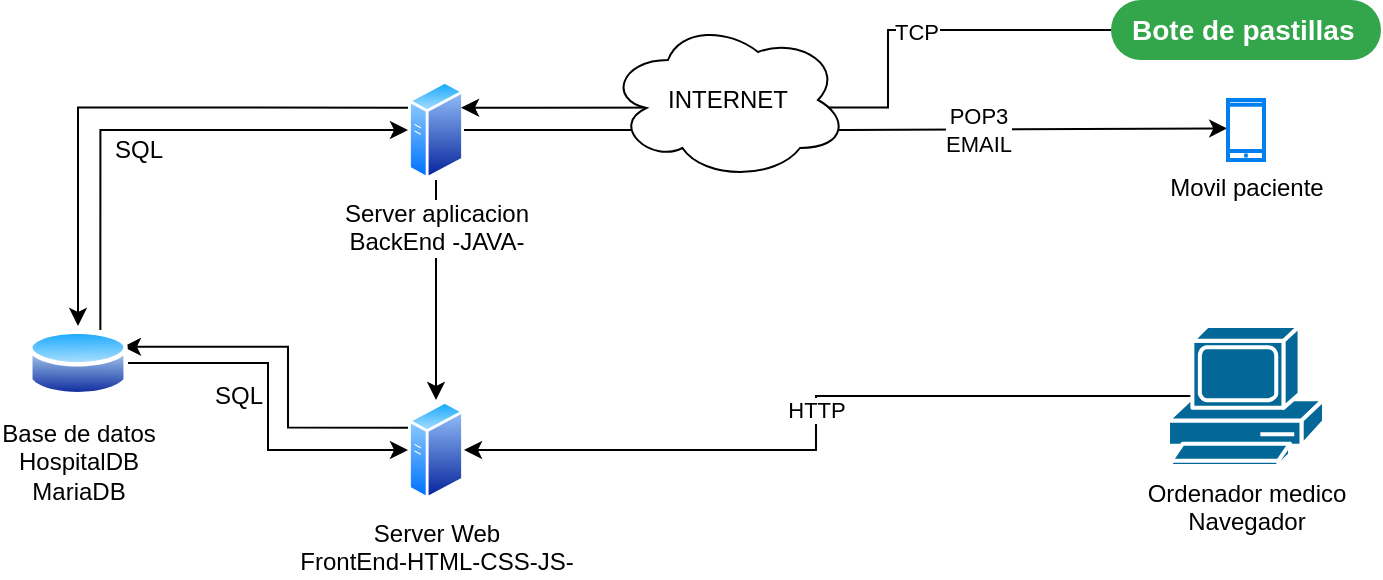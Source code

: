 <mxfile version="20.8.10" type="device"><diagram name="Página-1" id="sSAAhYFjsWj5exUGI2rj"><mxGraphModel dx="1036" dy="654" grid="1" gridSize="10" guides="1" tooltips="1" connect="1" arrows="1" fold="1" page="1" pageScale="1" pageWidth="827" pageHeight="1169" math="0" shadow="0"><root><mxCell id="0"/><mxCell id="1" parent="0"/><mxCell id="xlnKnKPdcKaKKsTgQSwj-9" style="edgeStyle=orthogonalEdgeStyle;rounded=0;orthogonalLoop=1;jettySize=auto;html=1;exitX=0;exitY=0.25;exitDx=0;exitDy=0;entryX=0.5;entryY=0;entryDx=0;entryDy=0;" parent="1" source="xlnKnKPdcKaKKsTgQSwj-1" target="xlnKnKPdcKaKKsTgQSwj-7" edge="1"><mxGeometry relative="1" as="geometry"/></mxCell><mxCell id="xlnKnKPdcKaKKsTgQSwj-13" style="edgeStyle=orthogonalEdgeStyle;rounded=0;orthogonalLoop=1;jettySize=auto;html=1;exitX=0.5;exitY=1;exitDx=0;exitDy=0;entryX=0.5;entryY=0;entryDx=0;entryDy=0;" parent="1" source="xlnKnKPdcKaKKsTgQSwj-1" target="xlnKnKPdcKaKKsTgQSwj-2" edge="1"><mxGeometry relative="1" as="geometry"/></mxCell><mxCell id="xlnKnKPdcKaKKsTgQSwj-14" style="edgeStyle=orthogonalEdgeStyle;rounded=0;orthogonalLoop=1;jettySize=auto;html=1;exitX=1;exitY=0.5;exitDx=0;exitDy=0;entryX=-0.022;entryY=0.473;entryDx=0;entryDy=0;entryPerimeter=0;" parent="1" source="xlnKnKPdcKaKKsTgQSwj-1" target="xlnKnKPdcKaKKsTgQSwj-4" edge="1"><mxGeometry relative="1" as="geometry"/></mxCell><mxCell id="zN53EQkcRdaGeCwE5rBe-2" value="POP3&lt;br&gt;EMAIL" style="edgeLabel;html=1;align=center;verticalAlign=middle;resizable=0;points=[];" vertex="1" connectable="0" parent="xlnKnKPdcKaKKsTgQSwj-14"><mxGeometry x="0.351" y="-1" relative="1" as="geometry"><mxPoint x="-1" as="offset"/></mxGeometry></mxCell><mxCell id="xlnKnKPdcKaKKsTgQSwj-1" value="Server aplicacion&lt;br&gt;BackEnd -JAVA-" style="aspect=fixed;perimeter=ellipsePerimeter;html=1;align=center;shadow=0;dashed=0;spacingTop=3;image;image=img/lib/active_directory/generic_server.svg;" parent="1" vertex="1"><mxGeometry x="220" y="150" width="28.0" height="50" as="geometry"/></mxCell><mxCell id="xlnKnKPdcKaKKsTgQSwj-11" style="edgeStyle=orthogonalEdgeStyle;rounded=0;orthogonalLoop=1;jettySize=auto;html=1;exitX=0;exitY=0.25;exitDx=0;exitDy=0;entryX=1;entryY=0.25;entryDx=0;entryDy=0;" parent="1" source="xlnKnKPdcKaKKsTgQSwj-2" target="xlnKnKPdcKaKKsTgQSwj-7" edge="1"><mxGeometry relative="1" as="geometry"><Array as="points"><mxPoint x="160" y="324"/><mxPoint x="160" y="283"/></Array></mxGeometry></mxCell><mxCell id="xlnKnKPdcKaKKsTgQSwj-2" value="Server Web&lt;br&gt;FrontEnd-HTML-CSS-JS-" style="aspect=fixed;perimeter=ellipsePerimeter;html=1;align=center;shadow=0;dashed=0;spacingTop=3;image;image=img/lib/active_directory/generic_server.svg;" parent="1" vertex="1"><mxGeometry x="220" y="310" width="28.0" height="50" as="geometry"/></mxCell><mxCell id="xlnKnKPdcKaKKsTgQSwj-16" value="HTTP" style="edgeStyle=orthogonalEdgeStyle;rounded=0;orthogonalLoop=1;jettySize=auto;html=1;exitX=0.16;exitY=0.5;exitDx=0;exitDy=0;exitPerimeter=0;entryX=1;entryY=0.5;entryDx=0;entryDy=0;" parent="1" source="xlnKnKPdcKaKKsTgQSwj-3" target="xlnKnKPdcKaKKsTgQSwj-2" edge="1"><mxGeometry relative="1" as="geometry"/></mxCell><mxCell id="xlnKnKPdcKaKKsTgQSwj-3" value="Ordenador medico&lt;br&gt;Navegador" style="shape=mxgraph.cisco.computers_and_peripherals.pc;html=1;pointerEvents=1;dashed=0;fillColor=#036897;strokeColor=#ffffff;strokeWidth=2;verticalLabelPosition=bottom;verticalAlign=top;align=center;outlineConnect=0;" parent="1" vertex="1"><mxGeometry x="600" y="273" width="78" height="70" as="geometry"/></mxCell><mxCell id="xlnKnKPdcKaKKsTgQSwj-4" value="Movil paciente" style="html=1;verticalLabelPosition=bottom;align=center;labelBackgroundColor=#ffffff;verticalAlign=top;strokeWidth=2;strokeColor=#0080F0;shadow=0;dashed=0;shape=mxgraph.ios7.icons.smartphone;" parent="1" vertex="1"><mxGeometry x="630" y="160" width="18" height="30" as="geometry"/></mxCell><mxCell id="xlnKnKPdcKaKKsTgQSwj-15" style="edgeStyle=orthogonalEdgeStyle;rounded=0;orthogonalLoop=1;jettySize=auto;html=1;exitX=0;exitY=0.5;exitDx=0;exitDy=0;entryX=1;entryY=0.25;entryDx=0;entryDy=0;" parent="1" source="xlnKnKPdcKaKKsTgQSwj-5" target="xlnKnKPdcKaKKsTgQSwj-1" edge="1"><mxGeometry relative="1" as="geometry"><Array as="points"><mxPoint x="460" y="125"/><mxPoint x="460" y="164"/></Array></mxGeometry></mxCell><mxCell id="zN53EQkcRdaGeCwE5rBe-1" value="TCP" style="edgeLabel;html=1;align=center;verticalAlign=middle;resizable=0;points=[];" vertex="1" connectable="0" parent="xlnKnKPdcKaKKsTgQSwj-15"><mxGeometry x="-0.462" y="1" relative="1" as="geometry"><mxPoint as="offset"/></mxGeometry></mxCell><mxCell id="xlnKnKPdcKaKKsTgQSwj-5" value="Bote de pastillas&lt;br&gt;" style="rounded=1;whiteSpace=wrap;html=1;arcSize=50;strokeColor=none;strokeWidth=1;fillColor=#33A64C;fontColor=#FFFFFF;whiteSpace=wrap;align=left;verticalAlign=middle;spacingLeft=0;fontStyle=1;fontSize=14;spacing=10;" parent="1" vertex="1"><mxGeometry x="571.5" y="110" width="135" height="30" as="geometry"/></mxCell><mxCell id="xlnKnKPdcKaKKsTgQSwj-8" style="edgeStyle=orthogonalEdgeStyle;rounded=0;orthogonalLoop=1;jettySize=auto;html=1;exitX=0.75;exitY=0;exitDx=0;exitDy=0;entryX=0;entryY=0.5;entryDx=0;entryDy=0;" parent="1" source="xlnKnKPdcKaKKsTgQSwj-7" target="xlnKnKPdcKaKKsTgQSwj-1" edge="1"><mxGeometry relative="1" as="geometry"><Array as="points"><mxPoint x="66" y="175"/></Array></mxGeometry></mxCell><mxCell id="xlnKnKPdcKaKKsTgQSwj-10" style="edgeStyle=orthogonalEdgeStyle;rounded=0;orthogonalLoop=1;jettySize=auto;html=1;exitX=1;exitY=0.5;exitDx=0;exitDy=0;entryX=0;entryY=0.5;entryDx=0;entryDy=0;" parent="1" source="xlnKnKPdcKaKKsTgQSwj-7" target="xlnKnKPdcKaKKsTgQSwj-2" edge="1"><mxGeometry relative="1" as="geometry"><Array as="points"><mxPoint x="150" y="292"/><mxPoint x="150" y="335"/></Array></mxGeometry></mxCell><mxCell id="xlnKnKPdcKaKKsTgQSwj-7" value="Base de datos&lt;br&gt;HospitalDB&lt;br&gt;MariaDB" style="aspect=fixed;perimeter=ellipsePerimeter;html=1;align=center;shadow=0;dashed=0;spacingTop=3;image;image=img/lib/active_directory/database.svg;" parent="1" vertex="1"><mxGeometry x="30" y="273" width="50" height="37" as="geometry"/></mxCell><mxCell id="xlnKnKPdcKaKKsTgQSwj-17" value="INTERNET" style="ellipse;shape=cloud;whiteSpace=wrap;html=1;" parent="1" vertex="1"><mxGeometry x="320" y="120" width="120" height="80" as="geometry"/></mxCell><mxCell id="zN53EQkcRdaGeCwE5rBe-3" value="SQL" style="text;html=1;align=center;verticalAlign=middle;resizable=0;points=[];autosize=1;strokeColor=none;fillColor=none;" vertex="1" parent="1"><mxGeometry x="110" y="293" width="50" height="30" as="geometry"/></mxCell><mxCell id="zN53EQkcRdaGeCwE5rBe-4" value="SQL" style="text;html=1;align=center;verticalAlign=middle;resizable=0;points=[];autosize=1;strokeColor=none;fillColor=none;" vertex="1" parent="1"><mxGeometry x="60" y="170" width="50" height="30" as="geometry"/></mxCell></root></mxGraphModel></diagram></mxfile>